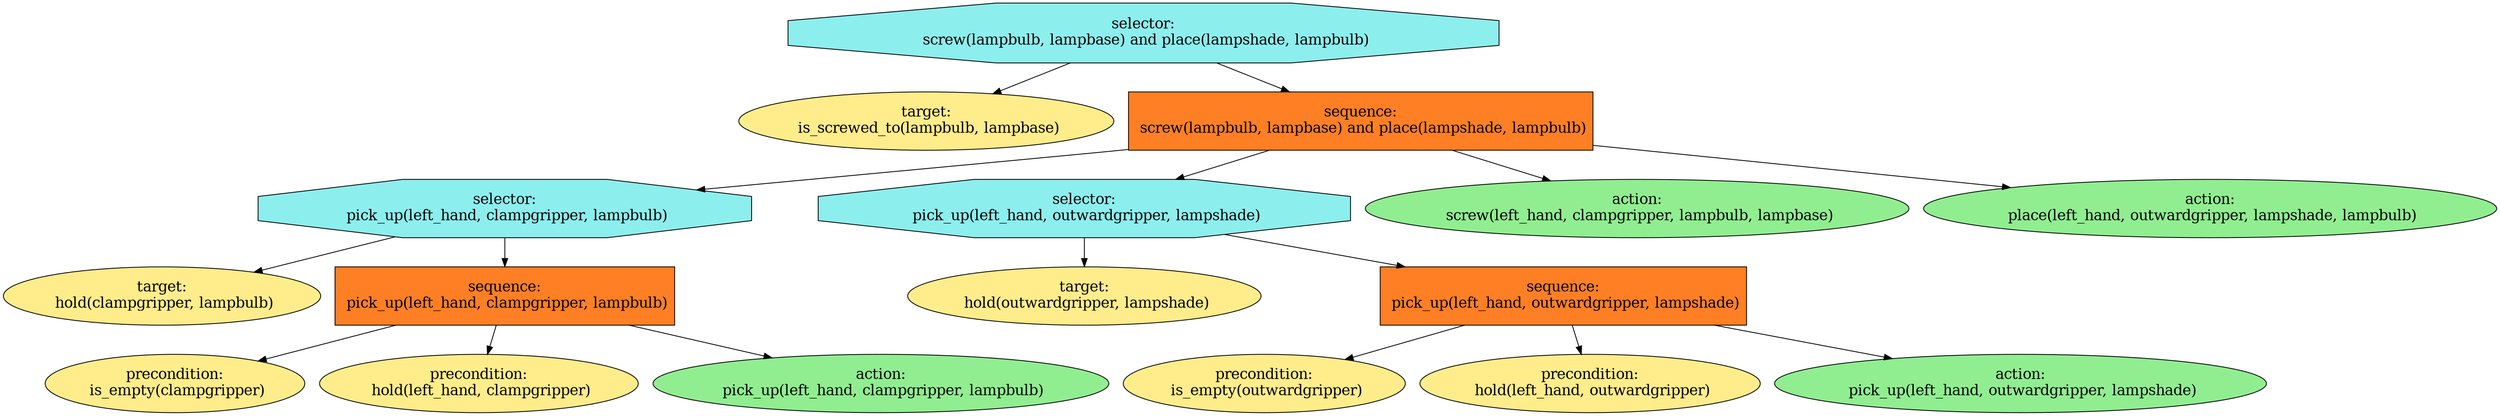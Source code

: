 digraph pastafarianism {
ordering=out;
graph [fontname="times-roman"];
node [fontname="times-roman"];
edge [fontname="times-roman"];
"selector:
 screw(lampbulb, lampbase) and place(lampshade, lampbulb)" [fillcolor=darkslategray2, fontcolor=black, fontsize=18, label="selector:
 screw(lampbulb, lampbase) and place(lampshade, lampbulb)", shape=octagon, style=filled];
"target:
 is_screwed_to(lampbulb, lampbase)" [fillcolor=lightgoldenrod1, fontcolor=black, fontsize=18, height=1.0, label="target:
 is_screwed_to(lampbulb, lampbase)", shape=ellipse, style=filled];
"selector:
 screw(lampbulb, lampbase) and place(lampshade, lampbulb)" -> "target:
 is_screwed_to(lampbulb, lampbase)";
"sequence:
 screw(lampbulb, lampbase) and place(lampshade, lampbulb)" [fillcolor=chocolate1, fontcolor=black, fontsize=18, height=1.0, label="sequence:
 screw(lampbulb, lampbase) and place(lampshade, lampbulb)", shape=box, style=filled];
"selector:
 screw(lampbulb, lampbase) and place(lampshade, lampbulb)" -> "sequence:
 screw(lampbulb, lampbase) and place(lampshade, lampbulb)";
"selector:
 pick_up(left_hand, clampgripper, lampbulb)" [fillcolor=darkslategray2, fontcolor=black, fontsize=18, height=1.0, label="selector:
 pick_up(left_hand, clampgripper, lampbulb)", shape=octagon, style=filled];
"sequence:
 screw(lampbulb, lampbase) and place(lampshade, lampbulb)" -> "selector:
 pick_up(left_hand, clampgripper, lampbulb)";
"target:
 hold(clampgripper, lampbulb)" [fillcolor=lightgoldenrod1, fontcolor=black, fontsize=18, height=1.0, label="target:
 hold(clampgripper, lampbulb)", shape=ellipse, style=filled];
"selector:
 pick_up(left_hand, clampgripper, lampbulb)" -> "target:
 hold(clampgripper, lampbulb)";
"sequence:
 pick_up(left_hand, clampgripper, lampbulb)" [fillcolor=chocolate1, fontcolor=black, fontsize=18, height=1.0, label="sequence:
 pick_up(left_hand, clampgripper, lampbulb)", shape=box, style=filled];
"selector:
 pick_up(left_hand, clampgripper, lampbulb)" -> "sequence:
 pick_up(left_hand, clampgripper, lampbulb)";
"precondition:
 is_empty(clampgripper)" [fillcolor=lightgoldenrod1, fontcolor=black, fontsize=18, height=1.0, label="precondition:
 is_empty(clampgripper)", shape=ellipse, style=filled];
"sequence:
 pick_up(left_hand, clampgripper, lampbulb)" -> "precondition:
 is_empty(clampgripper)";
"precondition:
 hold(left_hand, clampgripper)" [fillcolor=lightgoldenrod1, fontcolor=black, fontsize=18, height=1.0, label="precondition:
 hold(left_hand, clampgripper)", shape=ellipse, style=filled];
"sequence:
 pick_up(left_hand, clampgripper, lampbulb)" -> "precondition:
 hold(left_hand, clampgripper)";
"action:
 pick_up(left_hand, clampgripper, lampbulb)" [fillcolor=lightgreen, fontcolor=black, fontsize=18, height=1.0, label="action:
 pick_up(left_hand, clampgripper, lampbulb)", shape=ellipse, style=filled];
"sequence:
 pick_up(left_hand, clampgripper, lampbulb)" -> "action:
 pick_up(left_hand, clampgripper, lampbulb)";
"selector:
 pick_up(left_hand, outwardgripper, lampshade)" [fillcolor=darkslategray2, fontcolor=black, fontsize=18, height=1.0, label="selector:
 pick_up(left_hand, outwardgripper, lampshade)", shape=octagon, style=filled];
"sequence:
 screw(lampbulb, lampbase) and place(lampshade, lampbulb)" -> "selector:
 pick_up(left_hand, outwardgripper, lampshade)";
"target:
 hold(outwardgripper, lampshade)" [fillcolor=lightgoldenrod1, fontcolor=black, fontsize=18, height=1.0, label="target:
 hold(outwardgripper, lampshade)", shape=ellipse, style=filled];
"selector:
 pick_up(left_hand, outwardgripper, lampshade)" -> "target:
 hold(outwardgripper, lampshade)";
"sequence:
 pick_up(left_hand, outwardgripper, lampshade)" [fillcolor=chocolate1, fontcolor=black, fontsize=18, height=1.0, label="sequence:
 pick_up(left_hand, outwardgripper, lampshade)", shape=box, style=filled];
"selector:
 pick_up(left_hand, outwardgripper, lampshade)" -> "sequence:
 pick_up(left_hand, outwardgripper, lampshade)";
"precondition:
 is_empty(outwardgripper)" [fillcolor=lightgoldenrod1, fontcolor=black, fontsize=18, height=1.0, label="precondition:
 is_empty(outwardgripper)", shape=ellipse, style=filled];
"sequence:
 pick_up(left_hand, outwardgripper, lampshade)" -> "precondition:
 is_empty(outwardgripper)";
"precondition:
 hold(left_hand, outwardgripper)" [fillcolor=lightgoldenrod1, fontcolor=black, fontsize=18, height=1.0, label="precondition:
 hold(left_hand, outwardgripper)", shape=ellipse, style=filled];
"sequence:
 pick_up(left_hand, outwardgripper, lampshade)" -> "precondition:
 hold(left_hand, outwardgripper)";
"action:
 pick_up(left_hand, outwardgripper, lampshade)" [fillcolor=lightgreen, fontcolor=black, fontsize=18, height=1.0, label="action:
 pick_up(left_hand, outwardgripper, lampshade)", shape=ellipse, style=filled];
"sequence:
 pick_up(left_hand, outwardgripper, lampshade)" -> "action:
 pick_up(left_hand, outwardgripper, lampshade)";
"action:
 screw(left_hand, clampgripper, lampbulb, lampbase)" [fillcolor=lightgreen, fontcolor=black, fontsize=18, height=1.0, label="action:
 screw(left_hand, clampgripper, lampbulb, lampbase)", shape=ellipse, style=filled];
"sequence:
 screw(lampbulb, lampbase) and place(lampshade, lampbulb)" -> "action:
 screw(left_hand, clampgripper, lampbulb, lampbase)";
"action:
 place(left_hand, outwardgripper, lampshade, lampbulb)" [fillcolor=lightgreen, fontcolor=black, fontsize=18, height=1.0, label="action:
 place(left_hand, outwardgripper, lampshade, lampbulb)", shape=ellipse, style=filled];
"sequence:
 screw(lampbulb, lampbase) and place(lampshade, lampbulb)" -> "action:
 place(left_hand, outwardgripper, lampshade, lampbulb)";
}
